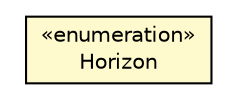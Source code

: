 #!/usr/local/bin/dot
#
# Class diagram 
# Generated by UMLGraph version R5_6 (http://www.umlgraph.org/)
#

digraph G {
	edge [fontname="Helvetica",fontsize=10,labelfontname="Helvetica",labelfontsize=10];
	node [fontname="Helvetica",fontsize=10,shape=plaintext];
	nodesep=0.25;
	ranksep=0.5;
	// eu.itesla_project.iidm.network.Horizon
	c3141 [label=<<table title="eu.itesla_project.iidm.network.Horizon" border="0" cellborder="1" cellspacing="0" cellpadding="2" port="p" bgcolor="lemonChiffon" href="./Horizon.html">
		<tr><td><table border="0" cellspacing="0" cellpadding="1">
<tr><td align="center" balign="center"> &#171;enumeration&#187; </td></tr>
<tr><td align="center" balign="center"> Horizon </td></tr>
		</table></td></tr>
		</table>>, URL="./Horizon.html", fontname="Helvetica", fontcolor="black", fontsize=10.0];
}

